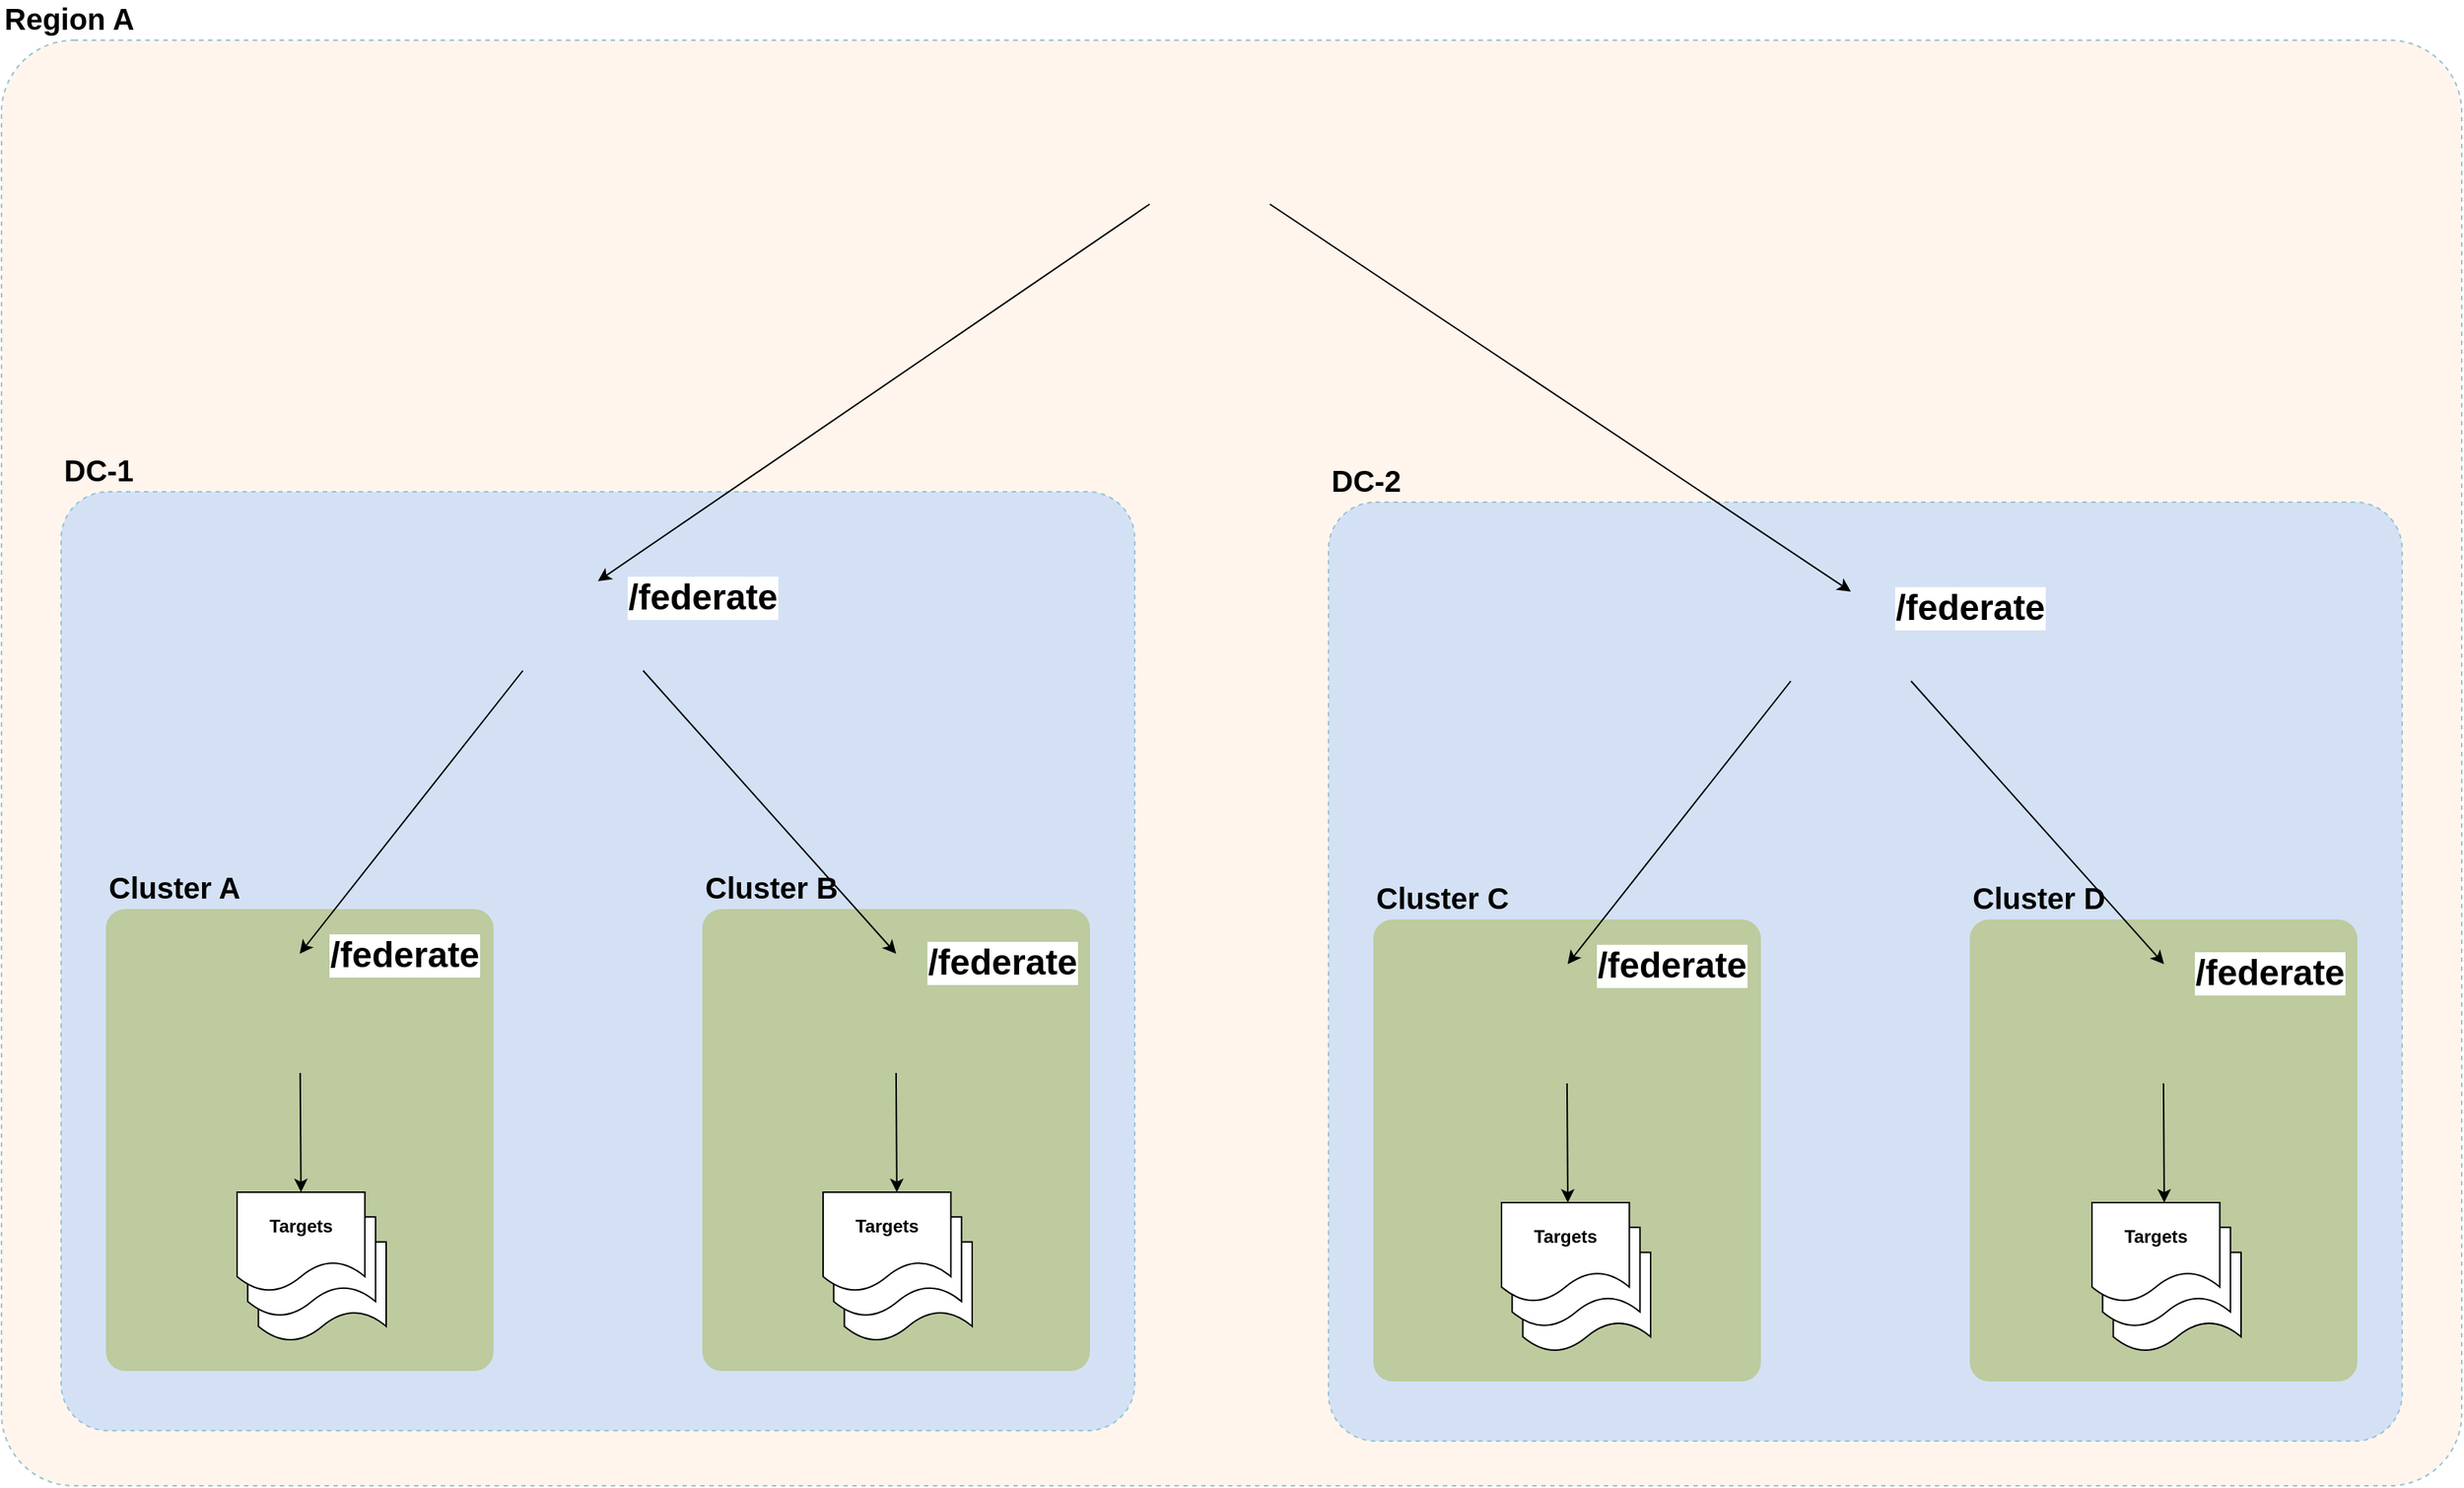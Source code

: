 <mxfile version="16.5.1" type="device"><diagram id="CBy7h-KipxOHX4FyP8Lk" name="Page-1"><mxGraphModel dx="2370" dy="2290" grid="1" gridSize="10" guides="1" tooltips="1" connect="1" arrows="1" fold="1" page="1" pageScale="1" pageWidth="1169" pageHeight="827" math="0" shadow="0"><root><mxCell id="0"/><mxCell id="OhERKLMlzlaNIIEv0Rk0-122" value="Couche non nommée" parent="0"/><mxCell id="OhERKLMlzlaNIIEv0Rk0-123" value="Region A" style="rounded=1;whiteSpace=wrap;html=1;dashed=1;sketch=0;fillColor=#FFF5ED;strokeColor=#97C2D3;arcSize=5;fontStyle=1;fontSize=20;labelPosition=center;verticalLabelPosition=top;align=left;verticalAlign=bottom;shadow=0;glass=0;gradientColor=none;gradientDirection=north;" vertex="1" parent="OhERKLMlzlaNIIEv0Rk0-122"><mxGeometry x="810" y="-143" width="1650" height="970" as="geometry"/></mxCell><mxCell id="OhERKLMlzlaNIIEv0Rk0-124" value="DC-2" style="rounded=1;whiteSpace=wrap;html=1;dashed=1;sketch=0;fillColor=#D4E1F5;strokeColor=#97C2D3;arcSize=5;fontStyle=1;fontSize=20;labelPosition=center;verticalLabelPosition=top;align=left;verticalAlign=bottom;shadow=0;glass=0;gradientColor=none;gradientDirection=north;" vertex="1" parent="OhERKLMlzlaNIIEv0Rk0-122"><mxGeometry x="1700" y="167" width="720" height="630" as="geometry"/></mxCell><mxCell id="OhERKLMlzlaNIIEv0Rk0-125" value="Cluster D" style="rounded=1;whiteSpace=wrap;html=1;dashed=1;sketch=0;fillColor=#BDCB9F;strokeColor=none;arcSize=5;fontStyle=1;fontSize=20;labelPosition=center;verticalLabelPosition=top;align=left;verticalAlign=bottom;" vertex="1" parent="OhERKLMlzlaNIIEv0Rk0-122"><mxGeometry x="2130" y="447" width="260" height="310" as="geometry"/></mxCell><mxCell id="OhERKLMlzlaNIIEv0Rk0-126" value="" style="shape=image;imageAspect=0;aspect=fixed;verticalLabelPosition=bottom;verticalAlign=top;image=https://upload.wikimedia.org/wikipedia/commons/thumb/3/38/Prometheus_software_logo.svg/484px-Prometheus_software_logo.svg.png;" vertex="1" parent="OhERKLMlzlaNIIEv0Rk0-122"><mxGeometry x="2220" y="477" width="80.66" height="80" as="geometry"/></mxCell><mxCell id="OhERKLMlzlaNIIEv0Rk0-127" value="" style="group" vertex="1" connectable="0" parent="OhERKLMlzlaNIIEv0Rk0-122"><mxGeometry x="2212" y="637" width="100" height="100" as="geometry"/></mxCell><mxCell id="OhERKLMlzlaNIIEv0Rk0-128" value="" style="shape=document;whiteSpace=wrap;html=1;boundedLbl=1;" vertex="1" parent="OhERKLMlzlaNIIEv0Rk0-127"><mxGeometry x="14.286" y="33.333" width="85.714" height="66.667" as="geometry"/></mxCell><mxCell id="OhERKLMlzlaNIIEv0Rk0-129" value="" style="shape=document;whiteSpace=wrap;html=1;boundedLbl=1;" vertex="1" parent="OhERKLMlzlaNIIEv0Rk0-127"><mxGeometry x="7.143" y="16.667" width="85.714" height="66.667" as="geometry"/></mxCell><mxCell id="OhERKLMlzlaNIIEv0Rk0-130" value="&lt;b&gt;Targets&lt;/b&gt;" style="shape=document;whiteSpace=wrap;html=1;boundedLbl=1;" vertex="1" parent="OhERKLMlzlaNIIEv0Rk0-127"><mxGeometry width="85.714" height="66.667" as="geometry"/></mxCell><mxCell id="OhERKLMlzlaNIIEv0Rk0-131" value="Cluster C" style="rounded=1;whiteSpace=wrap;html=1;dashed=1;sketch=0;fillColor=#BDCB9F;strokeColor=none;arcSize=5;fontStyle=1;fontSize=20;labelPosition=center;verticalLabelPosition=top;align=left;verticalAlign=bottom;" vertex="1" parent="OhERKLMlzlaNIIEv0Rk0-122"><mxGeometry x="1730" y="447" width="260" height="310" as="geometry"/></mxCell><mxCell id="OhERKLMlzlaNIIEv0Rk0-132" value="" style="shape=image;imageAspect=0;aspect=fixed;verticalLabelPosition=bottom;verticalAlign=top;image=https://upload.wikimedia.org/wikipedia/commons/thumb/3/38/Prometheus_software_logo.svg/484px-Prometheus_software_logo.svg.png;" vertex="1" parent="OhERKLMlzlaNIIEv0Rk0-122"><mxGeometry x="1820" y="477" width="80.66" height="80" as="geometry"/></mxCell><mxCell id="OhERKLMlzlaNIIEv0Rk0-133" value="" style="group" vertex="1" connectable="0" parent="OhERKLMlzlaNIIEv0Rk0-122"><mxGeometry x="1816" y="637" width="100" height="100" as="geometry"/></mxCell><mxCell id="OhERKLMlzlaNIIEv0Rk0-134" value="" style="shape=document;whiteSpace=wrap;html=1;boundedLbl=1;" vertex="1" parent="OhERKLMlzlaNIIEv0Rk0-133"><mxGeometry x="14.286" y="33.333" width="85.714" height="66.667" as="geometry"/></mxCell><mxCell id="OhERKLMlzlaNIIEv0Rk0-135" value="" style="shape=document;whiteSpace=wrap;html=1;boundedLbl=1;" vertex="1" parent="OhERKLMlzlaNIIEv0Rk0-133"><mxGeometry x="7.143" y="16.667" width="85.714" height="66.667" as="geometry"/></mxCell><mxCell id="OhERKLMlzlaNIIEv0Rk0-136" value="&lt;b&gt;Targets&lt;/b&gt;" style="shape=document;whiteSpace=wrap;html=1;boundedLbl=1;" vertex="1" parent="OhERKLMlzlaNIIEv0Rk0-133"><mxGeometry width="85.714" height="66.667" as="geometry"/></mxCell><mxCell id="OhERKLMlzlaNIIEv0Rk0-137" value="" style="shape=image;imageAspect=0;aspect=fixed;verticalLabelPosition=bottom;verticalAlign=top;image=https://upload.wikimedia.org/wikipedia/commons/thumb/3/38/Prometheus_software_logo.svg/484px-Prometheus_software_logo.svg.png;" vertex="1" parent="OhERKLMlzlaNIIEv0Rk0-122"><mxGeometry x="2010" y="227" width="80.66" height="80" as="geometry"/></mxCell><mxCell id="OhERKLMlzlaNIIEv0Rk0-138" value="" style="endArrow=classic;html=1;rounded=0;exitX=0;exitY=0.75;exitDx=0;exitDy=0;entryX=0.5;entryY=0;entryDx=0;entryDy=0;" edge="1" parent="OhERKLMlzlaNIIEv0Rk0-122" source="OhERKLMlzlaNIIEv0Rk0-137" target="OhERKLMlzlaNIIEv0Rk0-132"><mxGeometry width="50" height="50" relative="1" as="geometry"><mxPoint x="1420" y="367" as="sourcePoint"/><mxPoint x="1470" y="317" as="targetPoint"/></mxGeometry></mxCell><mxCell id="OhERKLMlzlaNIIEv0Rk0-139" value="&lt;b&gt;/federate&lt;/b&gt;" style="edgeLabel;html=1;align=center;verticalAlign=middle;resizable=0;points=[];fontSize=24;" vertex="1" connectable="0" parent="OhERKLMlzlaNIIEv0Rk0-138"><mxGeometry x="0.341" relative="1" as="geometry"><mxPoint x="20" y="63" as="offset"/></mxGeometry></mxCell><mxCell id="OhERKLMlzlaNIIEv0Rk0-140" value="" style="endArrow=classic;html=1;rounded=0;exitX=1;exitY=0.75;exitDx=0;exitDy=0;entryX=0.5;entryY=0;entryDx=0;entryDy=0;" edge="1" parent="OhERKLMlzlaNIIEv0Rk0-122" source="OhERKLMlzlaNIIEv0Rk0-137" target="OhERKLMlzlaNIIEv0Rk0-126"><mxGeometry width="50" height="50" relative="1" as="geometry"><mxPoint x="1450" y="447" as="sourcePoint"/><mxPoint x="1500" y="397" as="targetPoint"/></mxGeometry></mxCell><mxCell id="OhERKLMlzlaNIIEv0Rk0-141" value="&lt;b&gt;/federate&lt;/b&gt;" style="edgeLabel;html=1;align=center;verticalAlign=middle;resizable=0;points=[];fontSize=24;" vertex="1" connectable="0" parent="OhERKLMlzlaNIIEv0Rk0-140"><mxGeometry x="0.781" y="1" relative="1" as="geometry"><mxPoint x="88" y="27" as="offset"/></mxGeometry></mxCell><mxCell id="OhERKLMlzlaNIIEv0Rk0-142" value="" style="shape=image;imageAspect=0;aspect=fixed;verticalLabelPosition=bottom;verticalAlign=top;image=https://upload.wikimedia.org/wikipedia/commons/thumb/3/38/Prometheus_software_logo.svg/484px-Prometheus_software_logo.svg.png;" vertex="1" parent="OhERKLMlzlaNIIEv0Rk0-122"><mxGeometry x="1580" y="-93" width="80.66" height="80" as="geometry"/></mxCell><mxCell id="OhERKLMlzlaNIIEv0Rk0-145" value="" style="endArrow=classic;html=1;rounded=0;exitX=1;exitY=0.75;exitDx=0;exitDy=0;entryX=0.5;entryY=0;entryDx=0;entryDy=0;" edge="1" parent="OhERKLMlzlaNIIEv0Rk0-122" source="OhERKLMlzlaNIIEv0Rk0-142" target="OhERKLMlzlaNIIEv0Rk0-137"><mxGeometry width="50" height="50" relative="1" as="geometry"><mxPoint x="2100.0" y="117.0" as="sourcePoint"/><mxPoint x="2269.67" y="307" as="targetPoint"/></mxGeometry></mxCell><mxCell id="OhERKLMlzlaNIIEv0Rk0-146" value="&lt;b&gt;/federate&lt;/b&gt;" style="edgeLabel;html=1;align=center;verticalAlign=middle;resizable=0;points=[];fontSize=24;" vertex="1" connectable="0" parent="OhERKLMlzlaNIIEv0Rk0-145"><mxGeometry x="0.781" y="1" relative="1" as="geometry"><mxPoint x="122" y="40" as="offset"/></mxGeometry></mxCell><mxCell id="OhERKLMlzlaNIIEv0Rk0-147" value="" style="endArrow=classic;html=1;rounded=0;fontSize=24;entryX=0.5;entryY=0;entryDx=0;entryDy=0;exitX=0.5;exitY=1;exitDx=0;exitDy=0;" edge="1" parent="OhERKLMlzlaNIIEv0Rk0-122"><mxGeometry width="50" height="50" relative="1" as="geometry"><mxPoint x="1859.95" y="557" as="sourcePoint"/><mxPoint x="1860.477" y="637" as="targetPoint"/></mxGeometry></mxCell><mxCell id="OhERKLMlzlaNIIEv0Rk0-148" value="" style="endArrow=classic;html=1;rounded=0;fontSize=24;entryX=0.5;entryY=0;entryDx=0;entryDy=0;exitX=0.5;exitY=1;exitDx=0;exitDy=0;" edge="1" parent="OhERKLMlzlaNIIEv0Rk0-122"><mxGeometry width="50" height="50" relative="1" as="geometry"><mxPoint x="2259.95" y="557" as="sourcePoint"/><mxPoint x="2260.477" y="637" as="targetPoint"/></mxGeometry></mxCell><mxCell id="OhERKLMlzlaNIIEv0Rk0-152" value="Couche non nommée" parent="0"/><mxCell id="OhERKLMlzlaNIIEv0Rk0-164" value="DC-1" style="rounded=1;whiteSpace=wrap;html=1;dashed=1;sketch=0;fillColor=#D4E1F5;strokeColor=#97C2D3;arcSize=5;fontStyle=1;fontSize=20;labelPosition=center;verticalLabelPosition=top;align=left;verticalAlign=bottom;shadow=0;glass=0;gradientColor=none;gradientDirection=north;" vertex="1" parent="OhERKLMlzlaNIIEv0Rk0-152"><mxGeometry x="850" y="160" width="720" height="630" as="geometry"/></mxCell><mxCell id="OhERKLMlzlaNIIEv0Rk0-159" value="" style="shape=image;imageAspect=0;aspect=fixed;verticalLabelPosition=bottom;verticalAlign=top;image=https://upload.wikimedia.org/wikipedia/commons/thumb/3/38/Prometheus_software_logo.svg/484px-Prometheus_software_logo.svg.png;" vertex="1" parent="OhERKLMlzlaNIIEv0Rk0-152"><mxGeometry x="1159.67" y="220" width="80.66" height="80" as="geometry"/></mxCell><mxCell id="1" parent="0"/><mxCell id="OhERKLMlzlaNIIEv0Rk0-1" value="Cluster B" style="rounded=1;whiteSpace=wrap;html=1;dashed=1;sketch=0;fillColor=#BDCB9F;strokeColor=none;arcSize=5;fontStyle=1;fontSize=20;labelPosition=center;verticalLabelPosition=top;align=left;verticalAlign=bottom;" vertex="1" parent="1"><mxGeometry x="1280" y="440" width="260" height="310" as="geometry"/></mxCell><mxCell id="OhERKLMlzlaNIIEv0Rk0-13" value="" style="shape=image;imageAspect=0;aspect=fixed;verticalLabelPosition=bottom;verticalAlign=top;image=https://upload.wikimedia.org/wikipedia/commons/thumb/3/38/Prometheus_software_logo.svg/484px-Prometheus_software_logo.svg.png;" vertex="1" parent="1"><mxGeometry x="1370" y="470" width="80.66" height="80" as="geometry"/></mxCell><mxCell id="OhERKLMlzlaNIIEv0Rk0-24" value="" style="group" vertex="1" connectable="0" parent="1"><mxGeometry x="1361" y="630" width="100" height="100" as="geometry"/></mxCell><mxCell id="OhERKLMlzlaNIIEv0Rk0-25" value="" style="shape=document;whiteSpace=wrap;html=1;boundedLbl=1;" vertex="1" parent="OhERKLMlzlaNIIEv0Rk0-24"><mxGeometry x="14.286" y="33.333" width="85.714" height="66.667" as="geometry"/></mxCell><mxCell id="OhERKLMlzlaNIIEv0Rk0-26" value="" style="shape=document;whiteSpace=wrap;html=1;boundedLbl=1;" vertex="1" parent="OhERKLMlzlaNIIEv0Rk0-24"><mxGeometry x="7.143" y="16.667" width="85.714" height="66.667" as="geometry"/></mxCell><mxCell id="OhERKLMlzlaNIIEv0Rk0-27" value="&lt;b&gt;Targets&lt;/b&gt;" style="shape=document;whiteSpace=wrap;html=1;boundedLbl=1;" vertex="1" parent="OhERKLMlzlaNIIEv0Rk0-24"><mxGeometry width="85.714" height="66.667" as="geometry"/></mxCell><mxCell id="OhERKLMlzlaNIIEv0Rk0-29" value="Cluster A" style="rounded=1;whiteSpace=wrap;html=1;dashed=1;sketch=0;fillColor=#BDCB9F;strokeColor=none;arcSize=5;fontStyle=1;fontSize=20;labelPosition=center;verticalLabelPosition=top;align=left;verticalAlign=bottom;" vertex="1" parent="1"><mxGeometry x="880" y="440" width="260" height="310" as="geometry"/></mxCell><mxCell id="OhERKLMlzlaNIIEv0Rk0-30" value="" style="shape=image;imageAspect=0;aspect=fixed;verticalLabelPosition=bottom;verticalAlign=top;image=https://upload.wikimedia.org/wikipedia/commons/thumb/3/38/Prometheus_software_logo.svg/484px-Prometheus_software_logo.svg.png;" vertex="1" parent="1"><mxGeometry x="970" y="470" width="80.66" height="80" as="geometry"/></mxCell><mxCell id="OhERKLMlzlaNIIEv0Rk0-31" value="" style="group" vertex="1" connectable="0" parent="1"><mxGeometry x="968" y="630" width="100" height="100" as="geometry"/></mxCell><mxCell id="OhERKLMlzlaNIIEv0Rk0-32" value="" style="shape=document;whiteSpace=wrap;html=1;boundedLbl=1;" vertex="1" parent="OhERKLMlzlaNIIEv0Rk0-31"><mxGeometry x="14.286" y="33.333" width="85.714" height="66.667" as="geometry"/></mxCell><mxCell id="OhERKLMlzlaNIIEv0Rk0-33" value="" style="shape=document;whiteSpace=wrap;html=1;boundedLbl=1;" vertex="1" parent="OhERKLMlzlaNIIEv0Rk0-31"><mxGeometry x="7.143" y="16.667" width="85.714" height="66.667" as="geometry"/></mxCell><mxCell id="OhERKLMlzlaNIIEv0Rk0-34" value="&lt;b&gt;Targets&lt;/b&gt;" style="shape=document;whiteSpace=wrap;html=1;boundedLbl=1;" vertex="1" parent="OhERKLMlzlaNIIEv0Rk0-31"><mxGeometry width="85.714" height="66.667" as="geometry"/></mxCell><mxCell id="OhERKLMlzlaNIIEv0Rk0-65" value="" style="endArrow=classic;html=1;rounded=0;fontSize=24;entryX=0.5;entryY=0;entryDx=0;entryDy=0;exitX=0.5;exitY=1;exitDx=0;exitDy=0;" edge="1" parent="1" source="OhERKLMlzlaNIIEv0Rk0-30" target="OhERKLMlzlaNIIEv0Rk0-34"><mxGeometry width="50" height="50" relative="1" as="geometry"><mxPoint x="670" y="490" as="sourcePoint"/><mxPoint x="720" y="440" as="targetPoint"/></mxGeometry></mxCell><mxCell id="OhERKLMlzlaNIIEv0Rk0-66" value="" style="endArrow=classic;html=1;rounded=0;fontSize=24;entryX=0.5;entryY=0;entryDx=0;entryDy=0;exitX=0.5;exitY=1;exitDx=0;exitDy=0;" edge="1" parent="1"><mxGeometry width="50" height="50" relative="1" as="geometry"><mxPoint x="1409.95" y="550.0" as="sourcePoint"/><mxPoint x="1410.477" y="630" as="targetPoint"/></mxGeometry></mxCell><mxCell id="OhERKLMlzlaNIIEv0Rk0-165" value="Couche non nommée" parent="0"/><mxCell id="OhERKLMlzlaNIIEv0Rk0-166" value="" style="endArrow=classic;html=1;rounded=0;exitX=0;exitY=0.75;exitDx=0;exitDy=0;entryX=0.5;entryY=0;entryDx=0;entryDy=0;" edge="1" parent="OhERKLMlzlaNIIEv0Rk0-165"><mxGeometry width="50" height="50" relative="1" as="geometry"><mxPoint x="1159.67" y="280.0" as="sourcePoint"/><mxPoint x="1010" y="470.0" as="targetPoint"/></mxGeometry></mxCell><mxCell id="OhERKLMlzlaNIIEv0Rk0-167" value="&lt;b&gt;/federate&lt;/b&gt;" style="edgeLabel;html=1;align=center;verticalAlign=middle;resizable=0;points=[];fontSize=24;" vertex="1" connectable="0" parent="OhERKLMlzlaNIIEv0Rk0-166"><mxGeometry x="0.341" relative="1" as="geometry"><mxPoint x="20" y="63" as="offset"/></mxGeometry></mxCell><mxCell id="OhERKLMlzlaNIIEv0Rk0-168" value="" style="endArrow=classic;html=1;rounded=0;exitX=1;exitY=0.75;exitDx=0;exitDy=0;entryX=0.5;entryY=0;entryDx=0;entryDy=0;" edge="1" parent="OhERKLMlzlaNIIEv0Rk0-165"><mxGeometry width="50" height="50" relative="1" as="geometry"><mxPoint x="1240.33" y="280" as="sourcePoint"/><mxPoint x="1410.0" y="470.0" as="targetPoint"/></mxGeometry></mxCell><mxCell id="OhERKLMlzlaNIIEv0Rk0-169" value="&lt;b&gt;/federate&lt;/b&gt;" style="edgeLabel;html=1;align=center;verticalAlign=middle;resizable=0;points=[];fontSize=24;" vertex="1" connectable="0" parent="OhERKLMlzlaNIIEv0Rk0-168"><mxGeometry x="0.781" y="1" relative="1" as="geometry"><mxPoint x="88" y="27" as="offset"/></mxGeometry></mxCell><mxCell id="OhERKLMlzlaNIIEv0Rk0-149" value="Couche non nommée" parent="0"/><mxCell id="OhERKLMlzlaNIIEv0Rk0-172" value="" style="endArrow=classic;html=1;rounded=0;exitX=0;exitY=0.75;exitDx=0;exitDy=0;entryX=0.5;entryY=0;entryDx=0;entryDy=0;" edge="1" parent="OhERKLMlzlaNIIEv0Rk0-149" source="OhERKLMlzlaNIIEv0Rk0-142"><mxGeometry width="50" height="50" relative="1" as="geometry"><mxPoint x="1359.67" y="30.0" as="sourcePoint"/><mxPoint x="1210" y="220.0" as="targetPoint"/></mxGeometry></mxCell><mxCell id="OhERKLMlzlaNIIEv0Rk0-173" value="&lt;b&gt;/federate&lt;/b&gt;" style="edgeLabel;html=1;align=center;verticalAlign=middle;resizable=0;points=[];fontSize=24;" vertex="1" connectable="0" parent="OhERKLMlzlaNIIEv0Rk0-172"><mxGeometry x="0.341" relative="1" as="geometry"><mxPoint x="-52" y="94" as="offset"/></mxGeometry></mxCell></root></mxGraphModel></diagram></mxfile>